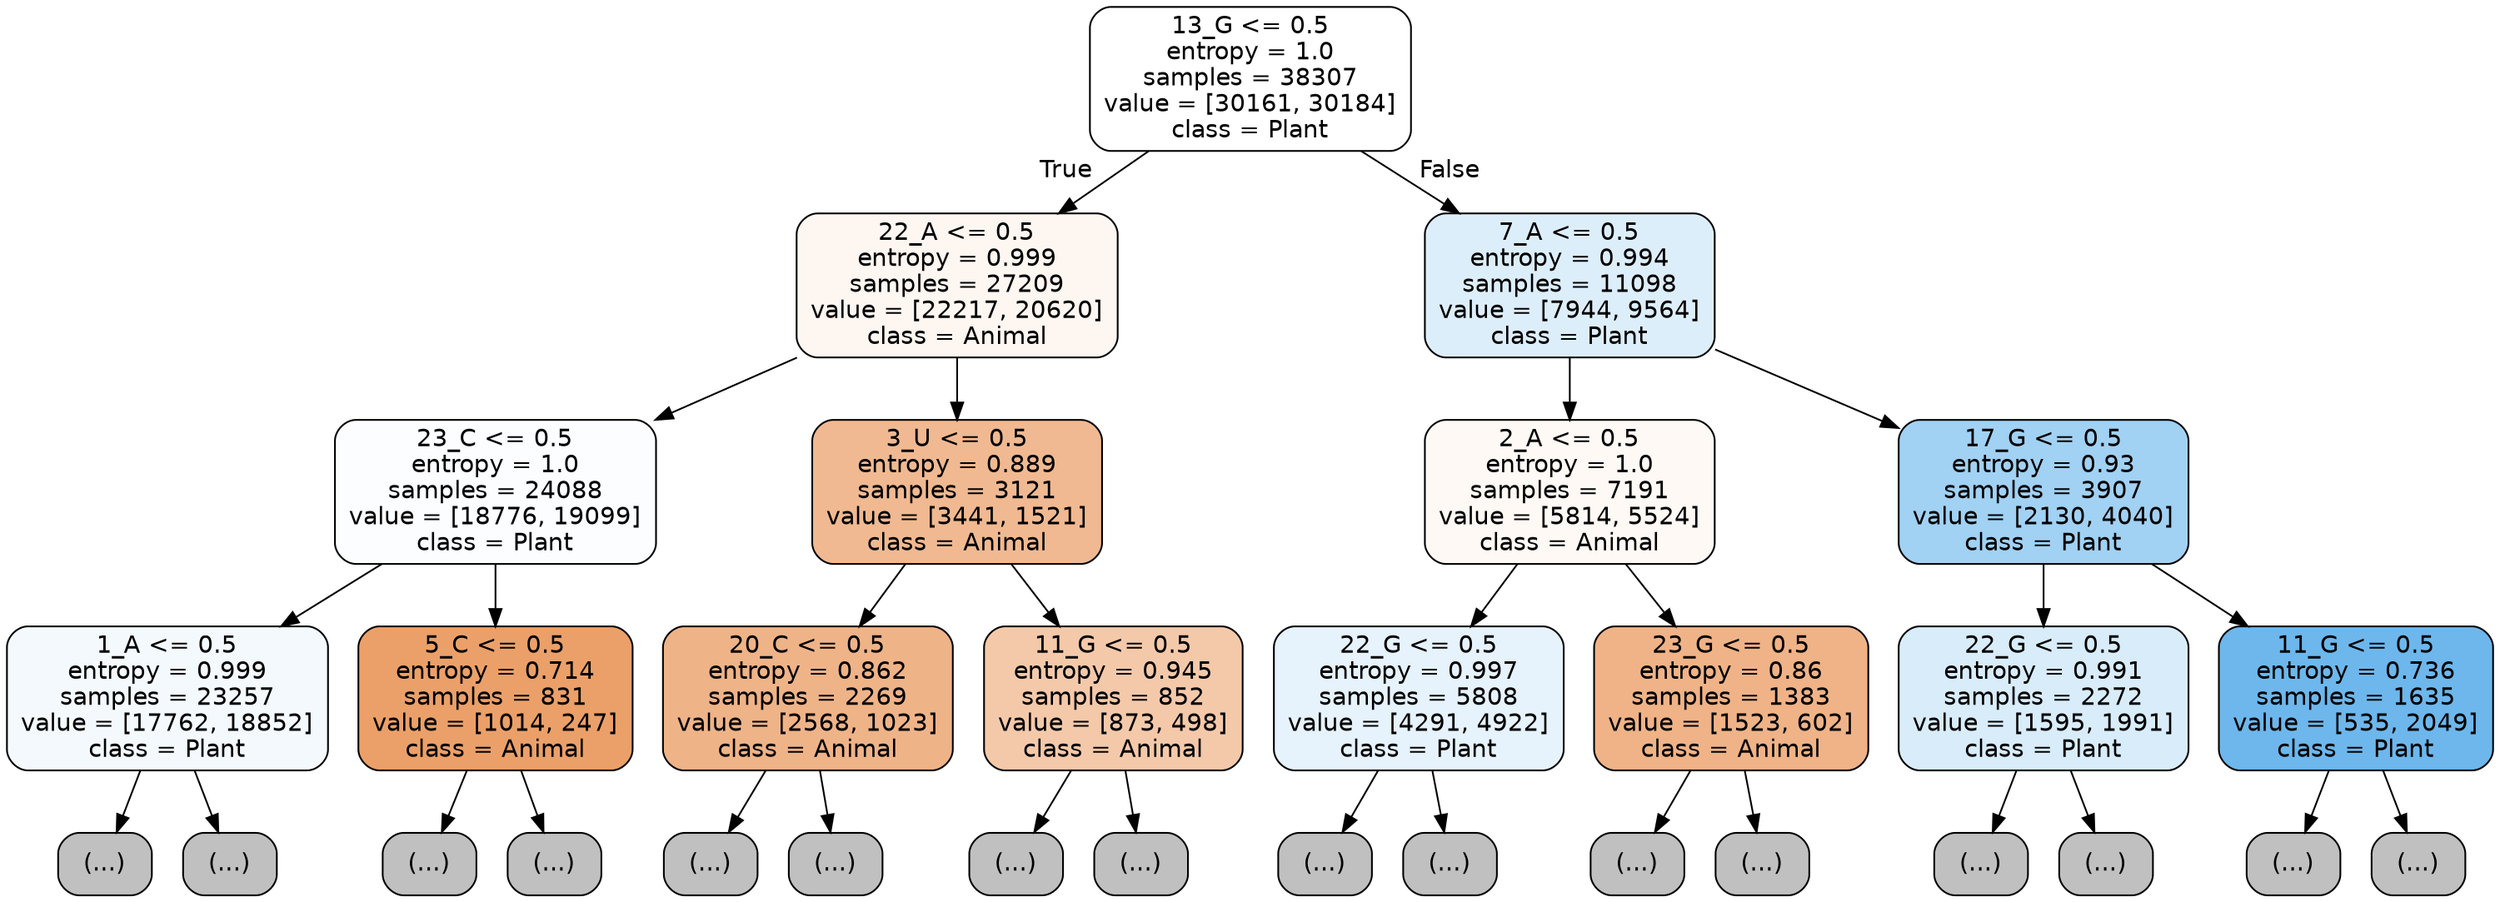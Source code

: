 digraph Tree {
node [shape=box, style="filled, rounded", color="black", fontname="helvetica"] ;
edge [fontname="helvetica"] ;
0 [label="13_G <= 0.5\nentropy = 1.0\nsamples = 38307\nvalue = [30161, 30184]\nclass = Plant", fillcolor="#ffffff"] ;
1 [label="22_A <= 0.5\nentropy = 0.999\nsamples = 27209\nvalue = [22217, 20620]\nclass = Animal", fillcolor="#fdf6f1"] ;
0 -> 1 [labeldistance=2.5, labelangle=45, headlabel="True"] ;
2 [label="23_C <= 0.5\nentropy = 1.0\nsamples = 24088\nvalue = [18776, 19099]\nclass = Plant", fillcolor="#fcfdff"] ;
1 -> 2 ;
3 [label="1_A <= 0.5\nentropy = 0.999\nsamples = 23257\nvalue = [17762, 18852]\nclass = Plant", fillcolor="#f4f9fd"] ;
2 -> 3 ;
4 [label="(...)", fillcolor="#C0C0C0"] ;
3 -> 4 ;
8055 [label="(...)", fillcolor="#C0C0C0"] ;
3 -> 8055 ;
10664 [label="5_C <= 0.5\nentropy = 0.714\nsamples = 831\nvalue = [1014, 247]\nclass = Animal", fillcolor="#eba069"] ;
2 -> 10664 ;
10665 [label="(...)", fillcolor="#C0C0C0"] ;
10664 -> 10665 ;
10916 [label="(...)", fillcolor="#C0C0C0"] ;
10664 -> 10916 ;
11013 [label="3_U <= 0.5\nentropy = 0.889\nsamples = 3121\nvalue = [3441, 1521]\nclass = Animal", fillcolor="#f0b991"] ;
1 -> 11013 ;
11014 [label="20_C <= 0.5\nentropy = 0.862\nsamples = 2269\nvalue = [2568, 1023]\nclass = Animal", fillcolor="#efb388"] ;
11013 -> 11014 ;
11015 [label="(...)", fillcolor="#C0C0C0"] ;
11014 -> 11015 ;
11782 [label="(...)", fillcolor="#C0C0C0"] ;
11014 -> 11782 ;
12005 [label="11_G <= 0.5\nentropy = 0.945\nsamples = 852\nvalue = [873, 498]\nclass = Animal", fillcolor="#f4c9aa"] ;
11013 -> 12005 ;
12006 [label="(...)", fillcolor="#C0C0C0"] ;
12005 -> 12006 ;
12329 [label="(...)", fillcolor="#C0C0C0"] ;
12005 -> 12329 ;
12422 [label="7_A <= 0.5\nentropy = 0.994\nsamples = 11098\nvalue = [7944, 9564]\nclass = Plant", fillcolor="#ddeefb"] ;
0 -> 12422 [labeldistance=2.5, labelangle=-45, headlabel="False"] ;
12423 [label="2_A <= 0.5\nentropy = 1.0\nsamples = 7191\nvalue = [5814, 5524]\nclass = Animal", fillcolor="#fef9f5"] ;
12422 -> 12423 ;
12424 [label="22_G <= 0.5\nentropy = 0.997\nsamples = 5808\nvalue = [4291, 4922]\nclass = Plant", fillcolor="#e6f2fc"] ;
12423 -> 12424 ;
12425 [label="(...)", fillcolor="#C0C0C0"] ;
12424 -> 12425 ;
14770 [label="(...)", fillcolor="#C0C0C0"] ;
12424 -> 14770 ;
15077 [label="23_G <= 0.5\nentropy = 0.86\nsamples = 1383\nvalue = [1523, 602]\nclass = Animal", fillcolor="#efb387"] ;
12423 -> 15077 ;
15078 [label="(...)", fillcolor="#C0C0C0"] ;
15077 -> 15078 ;
15737 [label="(...)", fillcolor="#C0C0C0"] ;
15077 -> 15737 ;
15782 [label="17_G <= 0.5\nentropy = 0.93\nsamples = 3907\nvalue = [2130, 4040]\nclass = Plant", fillcolor="#a1d1f3"] ;
12422 -> 15782 ;
15783 [label="22_G <= 0.5\nentropy = 0.991\nsamples = 2272\nvalue = [1595, 1991]\nclass = Plant", fillcolor="#d8ecfa"] ;
15782 -> 15783 ;
15784 [label="(...)", fillcolor="#C0C0C0"] ;
15783 -> 15784 ;
16539 [label="(...)", fillcolor="#C0C0C0"] ;
15783 -> 16539 ;
16662 [label="11_G <= 0.5\nentropy = 0.736\nsamples = 1635\nvalue = [535, 2049]\nclass = Plant", fillcolor="#6db7ec"] ;
15782 -> 16662 ;
16663 [label="(...)", fillcolor="#C0C0C0"] ;
16662 -> 16663 ;
16924 [label="(...)", fillcolor="#C0C0C0"] ;
16662 -> 16924 ;
}